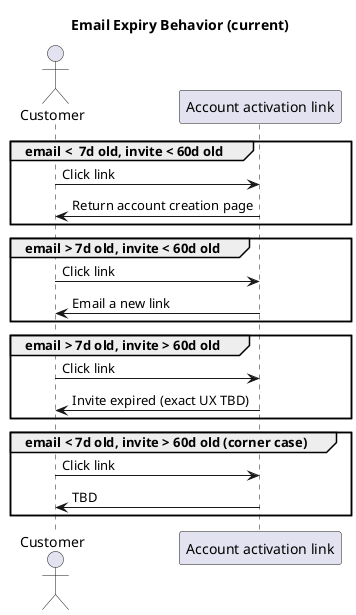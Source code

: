 @startuml

title Email Expiry Behavior (current)

actor "Customer" as cx
participant "Account activation link" as link

group email <  7d old, invite < 60d old
	cx -> link: Click link
	link -> cx: Return account creation page
end group

group email > 7d old, invite < 60d old
	cx -> link: Click link
	link -> cx: Email a new link
end group

group email > 7d old, invite > 60d old
	cx -> link: Click link
	link -> cx: Invite expired (exact UX TBD)
end group

group email < 7d old, invite > 60d old (corner case)
	cx -> link: Click link
	link -> cx: TBD
end group

@enduml
